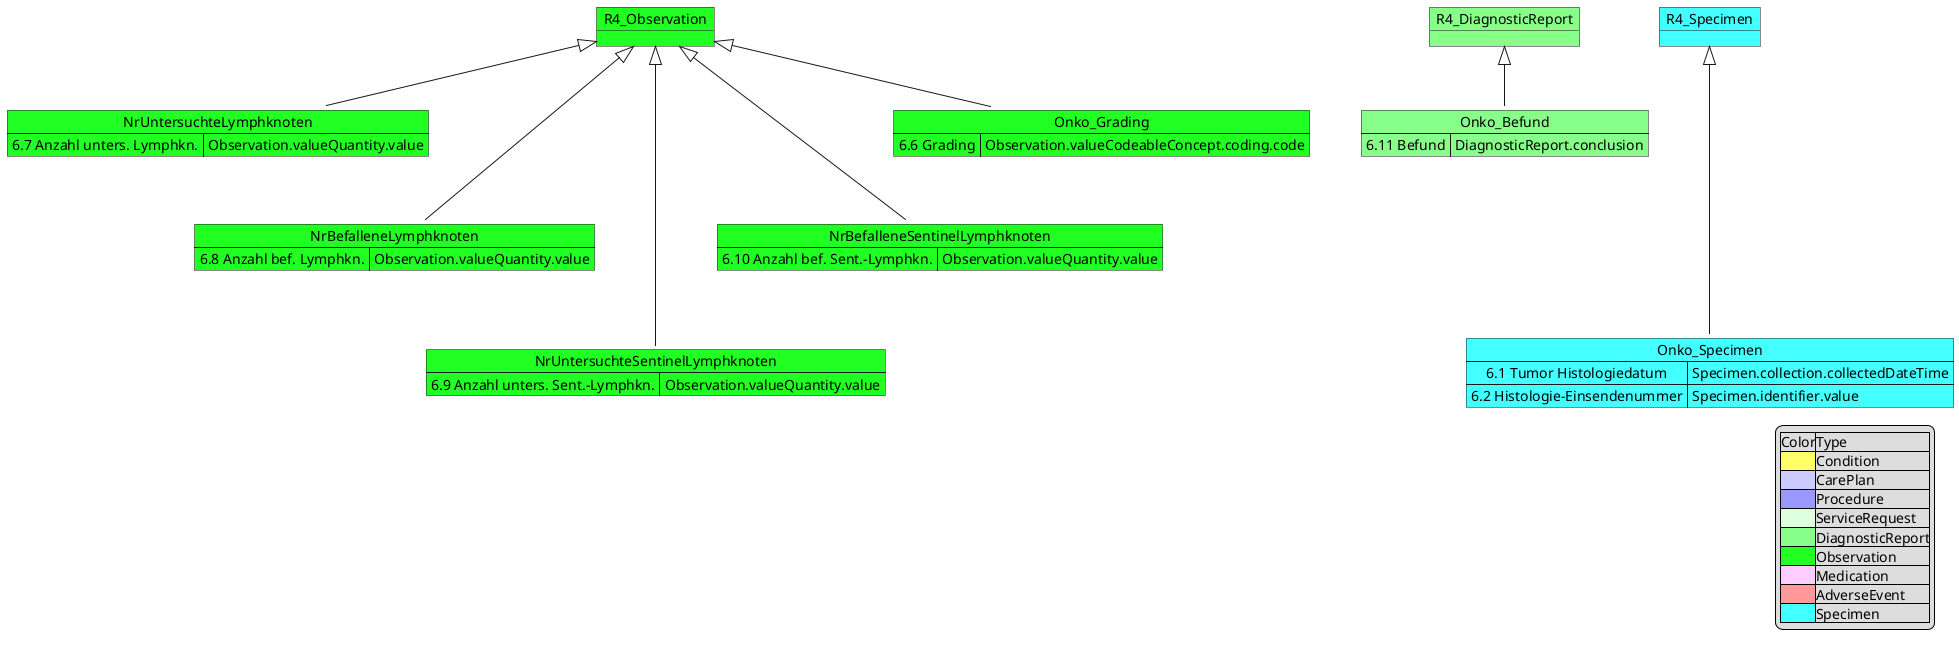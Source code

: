 @startuml MII_Onko_06_Histologie

object R4_Observation #22FF22

Map  NrUntersuchteLymphknoten #22FF22 {
    6.7 Anzahl unters. Lymphkn. => Observation.valueQuantity.value
}

R4_Observation <|-down- NrUntersuchteLymphknoten

Map NrBefalleneLymphknoten #22FF22 {
6.8 Anzahl bef. Lymphkn. => Observation.valueQuantity.value
}
R4_Observation <|-down-- NrBefalleneLymphknoten


Map NrUntersuchteSentinelLymphknoten  #22FF22{
6.9 Anzahl unters. Sent.-Lymphkn. => Observation.valueQuantity.value
}

R4_Observation <|-down--- NrUntersuchteSentinelLymphknoten

Map NrBefalleneSentinelLymphknoten  #22FF22{
6.10 Anzahl bef. Sent.-Lymphkn. => Observation.valueQuantity.value
}
R4_Observation <|-down-- NrBefalleneSentinelLymphknoten



Map Onko_Grading #22FF22 {
6.6 Grading =>Observation.valueCodeableConcept.coding.code
}
R4_Observation <|-- Onko_Grading

Map Onko_Befund #88FF88{
6.11 Befund => DiagnosticReport.conclusion
}

 
object R4_DiagnosticReport #88FF88
R4_DiagnosticReport <|-- Onko_Befund 

Map Onko_Specimen #44FFFF {
6.1 Tumor Histologiedatum => Specimen.collection.collectedDateTime
6.2 Histologie-Einsendenummer => Specimen.identifier.value
}
object R4_Specimen #44FFFF
R4_Specimen <|---- Onko_Specimen

legend right 
|Color|Type|
|<#FFFF66>|Condition|
|<#CCCCFF>|CarePlan|
|<#9999FF>|Procedure|
|<#DDFFDD>|ServiceRequest|
|<#88FF88>|DiagnosticReport|
|<#22FF22>|Observation|
|<#FFCCFF>|Medication|
|<#FF9999>|AdverseEvent|
|<#44FFFF>|Specimen|
endlegend



@enduml